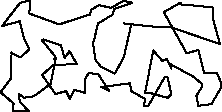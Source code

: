 unitsize(0.001cm);
// 25369.9
draw((2995,264)--(3062,329));
draw((3062,329)--(2993,624));
draw((2993,624)--(2944,632));
draw((2944,632)--(2656,128));
draw((2656,128)--(2581,121));
draw((2581,121)--(2592,248));
draw((2592,248)--(2347,388));
draw((2347,388)--(2334,523));
draw((2334,523)--(1828,456));
draw((1828,456)--(1962,389));
draw((1962,389)--(1766,692));
draw((1766,692)--(1766,678));
draw((1766,678)--(1604,706));
draw((1604,706)--(1529,581));
draw((1529,581)--(1541,354));
draw((1541,354)--(1346,408));
draw((1346,408)--(1272,246));
draw((1272,246)--(1203,385));
draw((1203,385)--(1017,333));
draw((1017,333)--(781,670));
draw((781,670)--(981,848));
draw((981,848)--(1393,859));
draw((1393,859)--(1264,1090));
draw((1264,1090)--(1179,969));
draw((1179,969)--(1109,1196));
draw((1109,1196)--(811,1295));
draw((811,1295)--(778,1282));
draw((778,1282)--(1009,1001));
draw((1009,1001)--(997,942));
draw((997,942)--(1021,962));
draw((1021,962)--(931,512));
draw((931,512)--(634,294));
draw((634,294)--(460,267));
draw((460,267)--(366,339));
draw((366,339)--(387,199));
draw((387,199)--(547,25));
draw((547,25)--(264,36));
draw((264,36)--(278,165));
draw((278,165)--(202,233));
draw((202,233)--(47,363));
draw((47,363)--(240,619));
draw((240,619)--(241,1069));
draw((241,1069)--(235,1059));
draw((235,1059)--(401,980));
draw((401,980)--(555,1121));
draw((555,1121)--(464,1302));
draw((464,1302)--(386,1616));
draw((386,1616)--(80,1533));
draw((80,1533)--(149,1629));
draw((149,1629)--(394,1944));
draw((394,1944)--(571,1982));
draw((571,1982)--(555,1753));
draw((555,1753)--(1082,1561));
draw((1082,1561)--(1632,1742));
draw((1632,1742)--(1623,1723));
draw((1623,1723)--(1646,1817));
draw((1646,1817)--(1787,1902));
draw((1787,1902)--(1994,1852));
draw((1994,1852)--(2214,1977));
draw((2214,1977)--(2374,1944));
draw((2374,1944)--(2050,1833));
draw((2050,1833)--(2028,1736));
draw((2028,1736)--(1768,1578));
draw((1768,1578)--(1699,1294));
draw((1699,1294)--(1677,1238));
draw((1677,1238)--(1725,927));
draw((1725,927)--(1819,814));
draw((1819,814)--(2067,694));
draw((2067,694)--(2223,990));
draw((2223,990)--(2356,1568));
draw((2356,1568)--(2221,1578));
draw((2221,1578)--(2834,1512));
draw((2834,1512)--(3007,1524));
draw((3007,1524)--(3918,1217));
draw((3918,1217)--(3805,1619));
draw((3805,1619)--(3786,1862));
draw((3786,1862)--(3373,1902));
draw((3373,1902)--(3248,1906));
draw((3248,1906)--(3220,1945));
draw((3220,1945)--(2927,1777));
draw((2927,1777)--(3332,1049));
draw((3332,1049)--(3535,1112));
draw((3535,1112)--(3642,699));
draw((3642,699)--(3868,697));
draw((3868,697)--(3935,540));
draw((3935,540)--(3946,459));
draw((3946,459)--(3766,154));
draw((3766,154)--(3538,125));
draw((3538,125)--(3503,301));
draw((3503,301)--(3600,459));
draw((3600,459)--(3599,514));
draw((3599,514)--(3452,637));
draw((3452,637)--(3023,871));
draw((3023,871)--(3060,781));
draw((3060,781)--(2982,949));
draw((2982,949)--(2901,920));
draw((2901,920)--(2740,1101));
draw((2740,1101)--(2597,349));
draw((2597,349)--(2658,360));
draw((2658,360)--(2995,264));

